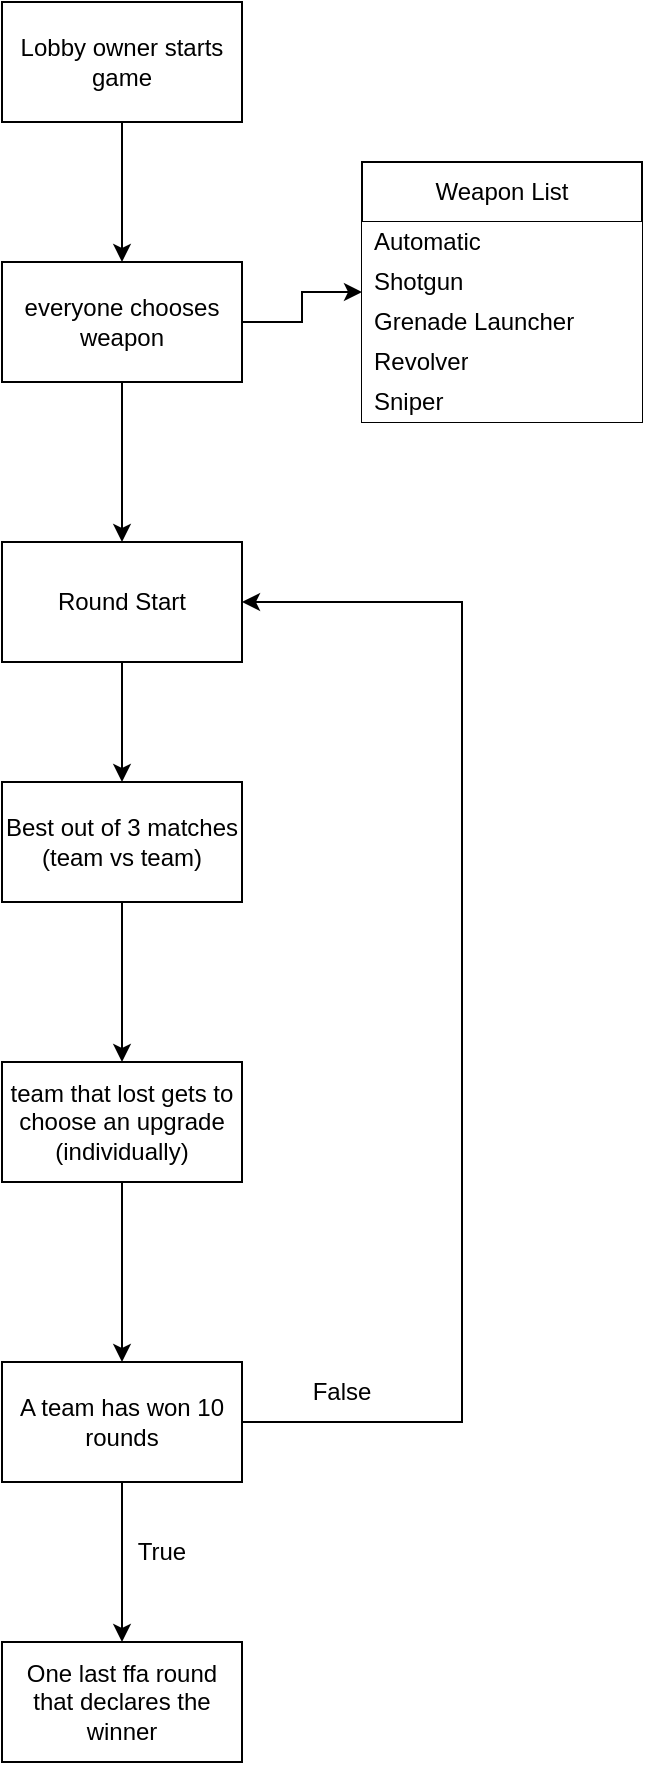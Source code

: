 <mxfile version="21.6.8" type="device" pages="2">
  <diagram name="Basic Game" id="i9_aZD54_i-yfMJwzAAt">
    <mxGraphModel dx="1276" dy="654" grid="1" gridSize="10" guides="0" tooltips="1" connect="1" arrows="1" fold="1" page="0" pageScale="1" pageWidth="850" pageHeight="1100" background="none" math="0" shadow="0">
      <root>
        <mxCell id="0" />
        <mxCell id="1" parent="0" />
        <mxCell id="a37Ge4CGT08cqkIyAXzw-3" value="" style="edgeStyle=orthogonalEdgeStyle;rounded=0;orthogonalLoop=1;jettySize=auto;html=1;" parent="1" source="a37Ge4CGT08cqkIyAXzw-1" target="a37Ge4CGT08cqkIyAXzw-2" edge="1">
          <mxGeometry relative="1" as="geometry" />
        </mxCell>
        <mxCell id="a37Ge4CGT08cqkIyAXzw-1" value="Lobby owner starts game" style="rounded=0;whiteSpace=wrap;html=1;" parent="1" vertex="1">
          <mxGeometry y="120" width="120" height="60" as="geometry" />
        </mxCell>
        <mxCell id="a37Ge4CGT08cqkIyAXzw-23" style="edgeStyle=orthogonalEdgeStyle;rounded=0;orthogonalLoop=1;jettySize=auto;html=1;" parent="1" source="a37Ge4CGT08cqkIyAXzw-2" target="a37Ge4CGT08cqkIyAXzw-17" edge="1">
          <mxGeometry relative="1" as="geometry" />
        </mxCell>
        <mxCell id="a37Ge4CGT08cqkIyAXzw-26" value="" style="edgeStyle=orthogonalEdgeStyle;rounded=0;orthogonalLoop=1;jettySize=auto;html=1;" parent="1" source="a37Ge4CGT08cqkIyAXzw-2" target="a37Ge4CGT08cqkIyAXzw-25" edge="1">
          <mxGeometry relative="1" as="geometry" />
        </mxCell>
        <mxCell id="a37Ge4CGT08cqkIyAXzw-2" value="everyone chooses weapon" style="rounded=0;whiteSpace=wrap;html=1;" parent="1" vertex="1">
          <mxGeometry y="250" width="120" height="60" as="geometry" />
        </mxCell>
        <mxCell id="a37Ge4CGT08cqkIyAXzw-17" value="Weapon List" style="swimlane;fontStyle=0;childLayout=stackLayout;horizontal=1;startSize=30;horizontalStack=0;resizeParent=1;resizeParentMax=0;resizeLast=0;collapsible=1;marginBottom=0;whiteSpace=wrap;html=1;" parent="1" vertex="1">
          <mxGeometry x="180" y="200" width="140" height="130" as="geometry">
            <mxRectangle x="170" y="30" width="110" height="30" as="alternateBounds" />
          </mxGeometry>
        </mxCell>
        <mxCell id="a37Ge4CGT08cqkIyAXzw-18" value="Automatic" style="text;strokeColor=none;fillColor=default;align=left;verticalAlign=middle;spacingLeft=4;spacingRight=4;overflow=hidden;points=[[0,0.5],[1,0.5]];portConstraint=eastwest;rotatable=0;whiteSpace=wrap;html=1;imageHeight=13;" parent="a37Ge4CGT08cqkIyAXzw-17" vertex="1">
          <mxGeometry y="30" width="140" height="20" as="geometry" />
        </mxCell>
        <mxCell id="a37Ge4CGT08cqkIyAXzw-19" value="Shotgun&lt;br&gt;" style="text;strokeColor=none;fillColor=default;align=left;verticalAlign=middle;spacingLeft=4;spacingRight=4;overflow=hidden;points=[[0,0.5],[1,0.5]];portConstraint=eastwest;rotatable=0;whiteSpace=wrap;html=1;imageHeight=13;" parent="a37Ge4CGT08cqkIyAXzw-17" vertex="1">
          <mxGeometry y="50" width="140" height="20" as="geometry" />
        </mxCell>
        <mxCell id="a37Ge4CGT08cqkIyAXzw-20" value="Grenade Launcher" style="text;strokeColor=none;fillColor=default;align=left;verticalAlign=middle;spacingLeft=4;spacingRight=4;overflow=hidden;points=[[0,0.5],[1,0.5]];portConstraint=eastwest;rotatable=0;whiteSpace=wrap;html=1;imageHeight=13;" parent="a37Ge4CGT08cqkIyAXzw-17" vertex="1">
          <mxGeometry y="70" width="140" height="20" as="geometry" />
        </mxCell>
        <mxCell id="a37Ge4CGT08cqkIyAXzw-21" value="Revolver" style="text;strokeColor=none;fillColor=default;align=left;verticalAlign=middle;spacingLeft=4;spacingRight=4;overflow=hidden;points=[[0,0.5],[1,0.5]];portConstraint=eastwest;rotatable=0;whiteSpace=wrap;html=1;imageHeight=13;" parent="a37Ge4CGT08cqkIyAXzw-17" vertex="1">
          <mxGeometry y="90" width="140" height="20" as="geometry" />
        </mxCell>
        <mxCell id="a37Ge4CGT08cqkIyAXzw-22" value="Sniper" style="text;strokeColor=none;fillColor=default;align=left;verticalAlign=middle;spacingLeft=4;spacingRight=4;overflow=hidden;points=[[0,0.5],[1,0.5]];portConstraint=eastwest;rotatable=0;whiteSpace=wrap;html=1;imageHeight=13;" parent="a37Ge4CGT08cqkIyAXzw-17" vertex="1">
          <mxGeometry y="110" width="140" height="20" as="geometry" />
        </mxCell>
        <mxCell id="9_LpFnSLj7aJuLlAs9TJ-2" value="" style="edgeStyle=orthogonalEdgeStyle;rounded=0;orthogonalLoop=1;jettySize=auto;html=1;" parent="1" source="a37Ge4CGT08cqkIyAXzw-25" target="9_LpFnSLj7aJuLlAs9TJ-1" edge="1">
          <mxGeometry relative="1" as="geometry" />
        </mxCell>
        <mxCell id="a37Ge4CGT08cqkIyAXzw-25" value="Round Start" style="rounded=0;whiteSpace=wrap;html=1;" parent="1" vertex="1">
          <mxGeometry y="390" width="120" height="60" as="geometry" />
        </mxCell>
        <mxCell id="9_LpFnSLj7aJuLlAs9TJ-4" value="" style="edgeStyle=orthogonalEdgeStyle;rounded=0;orthogonalLoop=1;jettySize=auto;html=1;" parent="1" source="9_LpFnSLj7aJuLlAs9TJ-1" target="9_LpFnSLj7aJuLlAs9TJ-3" edge="1">
          <mxGeometry relative="1" as="geometry" />
        </mxCell>
        <mxCell id="9_LpFnSLj7aJuLlAs9TJ-1" value="Best out of 3 matches&lt;br&gt;(team vs team)" style="rounded=0;whiteSpace=wrap;html=1;" parent="1" vertex="1">
          <mxGeometry y="510" width="120" height="60" as="geometry" />
        </mxCell>
        <mxCell id="9_LpFnSLj7aJuLlAs9TJ-8" style="edgeStyle=orthogonalEdgeStyle;rounded=0;orthogonalLoop=1;jettySize=auto;html=1;entryX=1;entryY=0.5;entryDx=0;entryDy=0;" parent="1" source="9_LpFnSLj7aJuLlAs9TJ-11" target="a37Ge4CGT08cqkIyAXzw-25" edge="1">
          <mxGeometry relative="1" as="geometry">
            <mxPoint x="200" y="910" as="sourcePoint" />
            <Array as="points">
              <mxPoint x="230" y="830" />
              <mxPoint x="230" y="420" />
            </Array>
          </mxGeometry>
        </mxCell>
        <mxCell id="9_LpFnSLj7aJuLlAs9TJ-10" value="" style="edgeStyle=orthogonalEdgeStyle;rounded=0;orthogonalLoop=1;jettySize=auto;html=1;" parent="1" source="9_LpFnSLj7aJuLlAs9TJ-3" target="9_LpFnSLj7aJuLlAs9TJ-11" edge="1">
          <mxGeometry relative="1" as="geometry">
            <mxPoint x="60" y="790" as="targetPoint" />
          </mxGeometry>
        </mxCell>
        <mxCell id="9_LpFnSLj7aJuLlAs9TJ-3" value="team that lost gets to choose an upgrade (individually)" style="rounded=0;whiteSpace=wrap;html=1;" parent="1" vertex="1">
          <mxGeometry y="650" width="120" height="60" as="geometry" />
        </mxCell>
        <mxCell id="9_LpFnSLj7aJuLlAs9TJ-18" value="" style="edgeStyle=orthogonalEdgeStyle;rounded=0;orthogonalLoop=1;jettySize=auto;html=1;" parent="1" source="9_LpFnSLj7aJuLlAs9TJ-11" target="9_LpFnSLj7aJuLlAs9TJ-17" edge="1">
          <mxGeometry relative="1" as="geometry" />
        </mxCell>
        <mxCell id="9_LpFnSLj7aJuLlAs9TJ-11" value="A team has won 10 rounds" style="rounded=0;whiteSpace=wrap;html=1;" parent="1" vertex="1">
          <mxGeometry y="800" width="120" height="60" as="geometry" />
        </mxCell>
        <mxCell id="9_LpFnSLj7aJuLlAs9TJ-12" value="False" style="text;html=1;strokeColor=none;fillColor=none;align=center;verticalAlign=middle;whiteSpace=wrap;rounded=0;" parent="1" vertex="1">
          <mxGeometry x="140" y="800" width="60" height="30" as="geometry" />
        </mxCell>
        <mxCell id="9_LpFnSLj7aJuLlAs9TJ-13" value="True" style="text;html=1;strokeColor=none;fillColor=none;align=center;verticalAlign=middle;whiteSpace=wrap;rounded=0;" parent="1" vertex="1">
          <mxGeometry x="50" y="880" width="60" height="30" as="geometry" />
        </mxCell>
        <mxCell id="9_LpFnSLj7aJuLlAs9TJ-17" value="One last ffa round that declares the winner" style="rounded=0;whiteSpace=wrap;html=1;" parent="1" vertex="1">
          <mxGeometry y="940" width="120" height="60" as="geometry" />
        </mxCell>
      </root>
    </mxGraphModel>
  </diagram>
  <diagram id="mhR63KSnc5W9jrh1Ar6a" name="Upgrade tree">
    <mxGraphModel dx="1063" dy="545" grid="1" gridSize="10" guides="1" tooltips="1" connect="1" arrows="1" fold="1" page="0" pageScale="1" pageWidth="850" pageHeight="1100" math="0" shadow="0">
      <root>
        <mxCell id="0" />
        <mxCell id="1" parent="0" />
        <mxCell id="TNGEUiEh-o4geU3tqCMm-74" style="edgeStyle=none;rounded=0;orthogonalLoop=1;jettySize=auto;html=1;" edge="1" parent="1" source="TNGEUiEh-o4geU3tqCMm-56" target="TNGEUiEh-o4geU3tqCMm-59">
          <mxGeometry relative="1" as="geometry" />
        </mxCell>
        <mxCell id="TNGEUiEh-o4geU3tqCMm-75" style="edgeStyle=none;rounded=0;orthogonalLoop=1;jettySize=auto;html=1;" edge="1" parent="1" source="TNGEUiEh-o4geU3tqCMm-56" target="TNGEUiEh-o4geU3tqCMm-61">
          <mxGeometry relative="1" as="geometry" />
        </mxCell>
        <mxCell id="TNGEUiEh-o4geU3tqCMm-76" style="edgeStyle=none;rounded=0;orthogonalLoop=1;jettySize=auto;html=1;" edge="1" parent="1" source="TNGEUiEh-o4geU3tqCMm-56" target="TNGEUiEh-o4geU3tqCMm-60">
          <mxGeometry relative="1" as="geometry" />
        </mxCell>
        <mxCell id="TNGEUiEh-o4geU3tqCMm-56" value="Start" style="ellipse;whiteSpace=wrap;html=1;" vertex="1" parent="1">
          <mxGeometry x="580" y="400" width="90" height="40" as="geometry" />
        </mxCell>
        <mxCell id="TNGEUiEh-o4geU3tqCMm-107" style="edgeStyle=none;rounded=0;orthogonalLoop=1;jettySize=auto;html=1;" edge="1" parent="1" source="TNGEUiEh-o4geU3tqCMm-59" target="TNGEUiEh-o4geU3tqCMm-81">
          <mxGeometry relative="1" as="geometry" />
        </mxCell>
        <mxCell id="TNGEUiEh-o4geU3tqCMm-108" style="edgeStyle=none;rounded=0;orthogonalLoop=1;jettySize=auto;html=1;" edge="1" parent="1" source="TNGEUiEh-o4geU3tqCMm-59" target="TNGEUiEh-o4geU3tqCMm-93">
          <mxGeometry relative="1" as="geometry" />
        </mxCell>
        <mxCell id="TNGEUiEh-o4geU3tqCMm-109" style="edgeStyle=none;rounded=0;orthogonalLoop=1;jettySize=auto;html=1;" edge="1" parent="1" source="TNGEUiEh-o4geU3tqCMm-59" target="TNGEUiEh-o4geU3tqCMm-68">
          <mxGeometry relative="1" as="geometry" />
        </mxCell>
        <mxCell id="TNGEUiEh-o4geU3tqCMm-59" value="Weapons" style="rounded=1;" vertex="1" parent="1">
          <mxGeometry x="585.003" y="300.0" width="80" height="30" as="geometry" />
        </mxCell>
        <mxCell id="TNGEUiEh-o4geU3tqCMm-136" style="edgeStyle=none;rounded=0;orthogonalLoop=1;jettySize=auto;html=1;" edge="1" parent="1" source="TNGEUiEh-o4geU3tqCMm-60" target="TNGEUiEh-o4geU3tqCMm-83">
          <mxGeometry relative="1" as="geometry" />
        </mxCell>
        <mxCell id="TNGEUiEh-o4geU3tqCMm-60" value="Health" style="rounded=1;" vertex="1" parent="1">
          <mxGeometry x="689.996" y="459.996" width="80" height="30" as="geometry" />
        </mxCell>
        <mxCell id="TNGEUiEh-o4geU3tqCMm-126" style="edgeStyle=none;rounded=0;orthogonalLoop=1;jettySize=auto;html=1;" edge="1" parent="1" source="TNGEUiEh-o4geU3tqCMm-61" target="TNGEUiEh-o4geU3tqCMm-65">
          <mxGeometry relative="1" as="geometry" />
        </mxCell>
        <mxCell id="TNGEUiEh-o4geU3tqCMm-61" value="Agility" style="rounded=1;" vertex="1" parent="1">
          <mxGeometry x="479.995" y="450.004" width="80" height="30" as="geometry" />
        </mxCell>
        <mxCell id="TNGEUiEh-o4geU3tqCMm-127" style="edgeStyle=none;rounded=0;orthogonalLoop=1;jettySize=auto;html=1;" edge="1" parent="1" source="TNGEUiEh-o4geU3tqCMm-65" target="TNGEUiEh-o4geU3tqCMm-88">
          <mxGeometry relative="1" as="geometry" />
        </mxCell>
        <mxCell id="TNGEUiEh-o4geU3tqCMm-133" style="edgeStyle=none;rounded=0;orthogonalLoop=1;jettySize=auto;html=1;" edge="1" parent="1" source="TNGEUiEh-o4geU3tqCMm-65" target="TNGEUiEh-o4geU3tqCMm-82">
          <mxGeometry relative="1" as="geometry" />
        </mxCell>
        <mxCell id="TNGEUiEh-o4geU3tqCMm-65" value="Dash" style="rounded=1;" vertex="1" parent="1">
          <mxGeometry x="386.605" y="530.004" width="80" height="30" as="geometry" />
        </mxCell>
        <mxCell id="TNGEUiEh-o4geU3tqCMm-112" style="edgeStyle=none;rounded=0;orthogonalLoop=1;jettySize=auto;html=1;" edge="1" parent="1" source="TNGEUiEh-o4geU3tqCMm-67" target="TNGEUiEh-o4geU3tqCMm-87">
          <mxGeometry relative="1" as="geometry" />
        </mxCell>
        <mxCell id="TNGEUiEh-o4geU3tqCMm-67" value="Ricochet" style="rounded=1;" vertex="1" parent="1">
          <mxGeometry x="319.996" y="290.003" width="80" height="30" as="geometry" />
        </mxCell>
        <mxCell id="TNGEUiEh-o4geU3tqCMm-123" style="edgeStyle=none;rounded=0;orthogonalLoop=1;jettySize=auto;html=1;" edge="1" parent="1" source="TNGEUiEh-o4geU3tqCMm-68" target="TNGEUiEh-o4geU3tqCMm-96">
          <mxGeometry relative="1" as="geometry" />
        </mxCell>
        <mxCell id="TNGEUiEh-o4geU3tqCMm-124" style="edgeStyle=none;rounded=0;orthogonalLoop=1;jettySize=auto;html=1;" edge="1" parent="1" source="TNGEUiEh-o4geU3tqCMm-68" target="TNGEUiEh-o4geU3tqCMm-79">
          <mxGeometry relative="1" as="geometry" />
        </mxCell>
        <mxCell id="TNGEUiEh-o4geU3tqCMm-68" value="Firerate" style="rounded=1;" vertex="1" parent="1">
          <mxGeometry x="690.0" y="249.995" width="80" height="30" as="geometry" />
        </mxCell>
        <mxCell id="TNGEUiEh-o4geU3tqCMm-120" style="edgeStyle=none;rounded=0;orthogonalLoop=1;jettySize=auto;html=1;" edge="1" parent="1" source="TNGEUiEh-o4geU3tqCMm-69" target="TNGEUiEh-o4geU3tqCMm-80">
          <mxGeometry relative="1" as="geometry" />
        </mxCell>
        <mxCell id="TNGEUiEh-o4geU3tqCMm-69" value="Endless ammo" style="rounded=1;" vertex="1" parent="1">
          <mxGeometry x="889.997" y="129.994" width="80" height="30" as="geometry" />
        </mxCell>
        <mxCell id="TNGEUiEh-o4geU3tqCMm-121" style="edgeStyle=none;rounded=0;orthogonalLoop=1;jettySize=auto;html=1;" edge="1" parent="1" source="TNGEUiEh-o4geU3tqCMm-79" target="TNGEUiEh-o4geU3tqCMm-69">
          <mxGeometry relative="1" as="geometry" />
        </mxCell>
        <mxCell id="TNGEUiEh-o4geU3tqCMm-79" value="Multi shot" style="rounded=1;" vertex="1" parent="1">
          <mxGeometry x="820.0" y="219.995" width="80" height="30" as="geometry" />
        </mxCell>
        <mxCell id="TNGEUiEh-o4geU3tqCMm-80" value="Instant reload" style="rounded=1;" vertex="1" parent="1">
          <mxGeometry x="900.0" y="29.995" width="80" height="30" as="geometry" />
        </mxCell>
        <mxCell id="TNGEUiEh-o4geU3tqCMm-110" style="edgeStyle=none;rounded=0;orthogonalLoop=1;jettySize=auto;html=1;" edge="1" parent="1" source="TNGEUiEh-o4geU3tqCMm-81" target="TNGEUiEh-o4geU3tqCMm-86">
          <mxGeometry relative="1" as="geometry" />
        </mxCell>
        <mxCell id="TNGEUiEh-o4geU3tqCMm-111" style="edgeStyle=none;rounded=0;orthogonalLoop=1;jettySize=auto;html=1;" edge="1" parent="1" source="TNGEUiEh-o4geU3tqCMm-81" target="TNGEUiEh-o4geU3tqCMm-67">
          <mxGeometry relative="1" as="geometry" />
        </mxCell>
        <mxCell id="TNGEUiEh-o4geU3tqCMm-81" value="Fire damage" style="rounded=1;" vertex="1" parent="1">
          <mxGeometry x="450.0" y="269.995" width="80" height="30" as="geometry" />
        </mxCell>
        <mxCell id="TNGEUiEh-o4geU3tqCMm-134" style="edgeStyle=none;rounded=0;orthogonalLoop=1;jettySize=auto;html=1;" edge="1" parent="1" source="TNGEUiEh-o4geU3tqCMm-82" target="TNGEUiEh-o4geU3tqCMm-92">
          <mxGeometry relative="1" as="geometry" />
        </mxCell>
        <mxCell id="TNGEUiEh-o4geU3tqCMm-82" value="Double jump" style="rounded=1;" vertex="1" parent="1">
          <mxGeometry x="439.995" y="640.004" width="80" height="30" as="geometry" />
        </mxCell>
        <mxCell id="TNGEUiEh-o4geU3tqCMm-137" style="edgeStyle=none;rounded=0;orthogonalLoop=1;jettySize=auto;html=1;" edge="1" parent="1" source="TNGEUiEh-o4geU3tqCMm-83" target="TNGEUiEh-o4geU3tqCMm-84">
          <mxGeometry relative="1" as="geometry" />
        </mxCell>
        <mxCell id="TNGEUiEh-o4geU3tqCMm-83" value="Heal" style="rounded=1;" vertex="1" parent="1">
          <mxGeometry x="750.001" y="530.009" width="80" height="30" as="geometry" />
        </mxCell>
        <mxCell id="TNGEUiEh-o4geU3tqCMm-138" style="edgeStyle=none;rounded=0;orthogonalLoop=1;jettySize=auto;html=1;" edge="1" parent="1" source="TNGEUiEh-o4geU3tqCMm-84" target="TNGEUiEh-o4geU3tqCMm-85">
          <mxGeometry relative="1" as="geometry" />
        </mxCell>
        <mxCell id="TNGEUiEh-o4geU3tqCMm-84" value="Regen" style="rounded=1;" vertex="1" parent="1">
          <mxGeometry x="800.001" y="589.999" width="80" height="30" as="geometry" />
        </mxCell>
        <mxCell id="TNGEUiEh-o4geU3tqCMm-85" value="Reflect&#xa;damage" style="rounded=1;" vertex="1" parent="1">
          <mxGeometry x="890.001" y="659.999" width="80" height="30" as="geometry" />
        </mxCell>
        <mxCell id="TNGEUiEh-o4geU3tqCMm-113" style="edgeStyle=none;rounded=0;orthogonalLoop=1;jettySize=auto;html=1;" edge="1" parent="1" source="TNGEUiEh-o4geU3tqCMm-86" target="TNGEUiEh-o4geU3tqCMm-87">
          <mxGeometry relative="1" as="geometry" />
        </mxCell>
        <mxCell id="TNGEUiEh-o4geU3tqCMm-86" value="Explosive" style="rounded=1;" vertex="1" parent="1">
          <mxGeometry x="400.0" y="180.005" width="80" height="30" as="geometry" />
        </mxCell>
        <mxCell id="TNGEUiEh-o4geU3tqCMm-87" value="Lifesteal" style="rounded=1;" vertex="1" parent="1">
          <mxGeometry x="290.0" y="99.995" width="80" height="30" as="geometry" />
        </mxCell>
        <mxCell id="TNGEUiEh-o4geU3tqCMm-131" style="edgeStyle=none;rounded=0;orthogonalLoop=1;jettySize=auto;html=1;" edge="1" parent="1" source="TNGEUiEh-o4geU3tqCMm-88" target="TNGEUiEh-o4geU3tqCMm-92">
          <mxGeometry relative="1" as="geometry" />
        </mxCell>
        <mxCell id="TNGEUiEh-o4geU3tqCMm-88" value="Sword slice&#xa;while dashing" style="rounded=1;" vertex="1" parent="1">
          <mxGeometry x="299.995" y="600.004" width="80" height="30" as="geometry" />
        </mxCell>
        <mxCell id="TNGEUiEh-o4geU3tqCMm-92" value="No cooldown" style="rounded=1;" vertex="1" parent="1">
          <mxGeometry x="299.995" y="710.004" width="80" height="30" as="geometry" />
        </mxCell>
        <mxCell id="TNGEUiEh-o4geU3tqCMm-115" style="edgeStyle=none;rounded=0;orthogonalLoop=1;jettySize=auto;html=1;" edge="1" parent="1" source="TNGEUiEh-o4geU3tqCMm-93" target="TNGEUiEh-o4geU3tqCMm-95">
          <mxGeometry relative="1" as="geometry" />
        </mxCell>
        <mxCell id="TNGEUiEh-o4geU3tqCMm-93" value="Marksman" style="rounded=1;" vertex="1" parent="1">
          <mxGeometry x="560.0" y="210.005" width="80" height="30" as="geometry" />
        </mxCell>
        <mxCell id="TNGEUiEh-o4geU3tqCMm-116" style="edgeStyle=none;rounded=0;orthogonalLoop=1;jettySize=auto;html=1;" edge="1" parent="1" source="TNGEUiEh-o4geU3tqCMm-95" target="TNGEUiEh-o4geU3tqCMm-100">
          <mxGeometry relative="1" as="geometry" />
        </mxCell>
        <mxCell id="TNGEUiEh-o4geU3tqCMm-117" style="edgeStyle=none;rounded=0;orthogonalLoop=1;jettySize=auto;html=1;" edge="1" parent="1" source="TNGEUiEh-o4geU3tqCMm-95" target="TNGEUiEh-o4geU3tqCMm-102">
          <mxGeometry relative="1" as="geometry" />
        </mxCell>
        <mxCell id="TNGEUiEh-o4geU3tqCMm-95" value="Headshot mult" style="rounded=1;" vertex="1" parent="1">
          <mxGeometry x="520.0" y="129.995" width="80" height="30" as="geometry" />
        </mxCell>
        <mxCell id="TNGEUiEh-o4geU3tqCMm-122" style="edgeStyle=none;rounded=0;orthogonalLoop=1;jettySize=auto;html=1;" edge="1" parent="1" source="TNGEUiEh-o4geU3tqCMm-96" target="TNGEUiEh-o4geU3tqCMm-98">
          <mxGeometry relative="1" as="geometry" />
        </mxCell>
        <mxCell id="TNGEUiEh-o4geU3tqCMm-96" value="Reload speed" style="rounded=1;" vertex="1" parent="1">
          <mxGeometry x="710.0" y="159.995" width="80" height="30" as="geometry" />
        </mxCell>
        <mxCell id="TNGEUiEh-o4geU3tqCMm-119" style="edgeStyle=none;rounded=0;orthogonalLoop=1;jettySize=auto;html=1;" edge="1" parent="1" source="TNGEUiEh-o4geU3tqCMm-98" target="TNGEUiEh-o4geU3tqCMm-80">
          <mxGeometry relative="1" as="geometry" />
        </mxCell>
        <mxCell id="TNGEUiEh-o4geU3tqCMm-98" value="Clip size" style="rounded=1;" vertex="1" parent="1">
          <mxGeometry x="769.997" y="80.004" width="80" height="30" as="geometry" />
        </mxCell>
        <mxCell id="TNGEUiEh-o4geU3tqCMm-100" value="Wallhacks" style="rounded=1;" vertex="1" parent="1">
          <mxGeometry x="480.0" y="50.005" width="80" height="30" as="geometry" />
        </mxCell>
        <mxCell id="TNGEUiEh-o4geU3tqCMm-102" value="No recoil" style="rounded=1;" vertex="1" parent="1">
          <mxGeometry x="630.003" y="50.0" width="80" height="30" as="geometry" />
        </mxCell>
      </root>
    </mxGraphModel>
  </diagram>
</mxfile>
